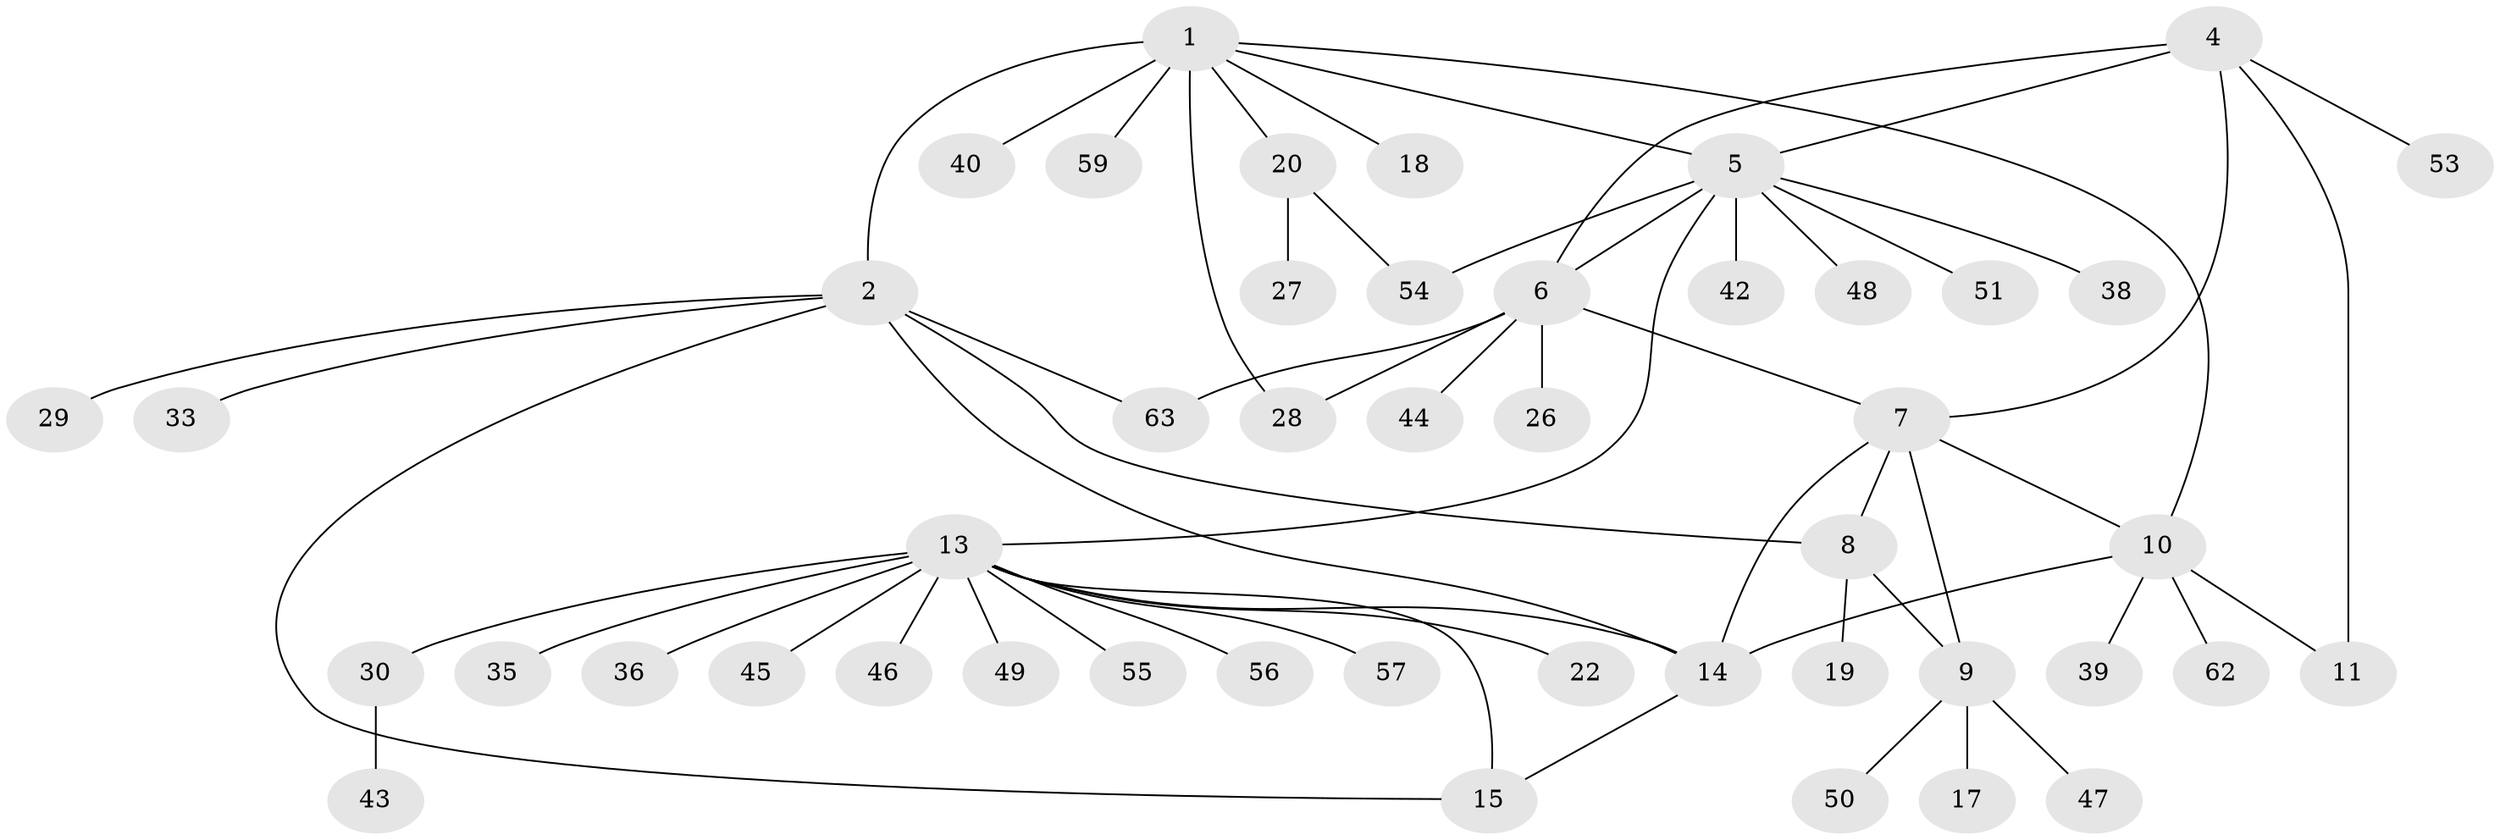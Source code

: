 // Generated by graph-tools (version 1.1) at 2025/24/03/03/25 07:24:16]
// undirected, 47 vertices, 60 edges
graph export_dot {
graph [start="1"]
  node [color=gray90,style=filled];
  1 [super="+3"];
  2 [super="+25"];
  4;
  5 [super="+16"];
  6 [super="+61"];
  7 [super="+24"];
  8 [super="+34"];
  9 [super="+23"];
  10 [super="+12"];
  11 [super="+64"];
  13 [super="+21"];
  14 [super="+31"];
  15 [super="+60"];
  17;
  18;
  19 [super="+32"];
  20 [super="+58"];
  22;
  26;
  27;
  28 [super="+41"];
  29;
  30 [super="+37"];
  33;
  35;
  36;
  38;
  39;
  40;
  42;
  43;
  44;
  45;
  46;
  47;
  48;
  49 [super="+52"];
  50;
  51;
  53;
  54;
  55;
  56;
  57;
  59;
  62;
  63;
  1 -- 2 [weight=2];
  1 -- 5;
  1 -- 10;
  1 -- 18;
  1 -- 40;
  1 -- 59;
  1 -- 20;
  1 -- 28;
  2 -- 8;
  2 -- 14;
  2 -- 29;
  2 -- 63;
  2 -- 33;
  2 -- 15;
  4 -- 5;
  4 -- 6;
  4 -- 11;
  4 -- 53;
  4 -- 7;
  5 -- 6;
  5 -- 13;
  5 -- 38;
  5 -- 42;
  5 -- 48;
  5 -- 51;
  5 -- 54;
  6 -- 7;
  6 -- 26;
  6 -- 28;
  6 -- 44;
  6 -- 63;
  7 -- 8;
  7 -- 9;
  7 -- 14;
  7 -- 10;
  8 -- 9;
  8 -- 19;
  9 -- 17;
  9 -- 47;
  9 -- 50;
  10 -- 11 [weight=2];
  10 -- 14 [weight=2];
  10 -- 39;
  10 -- 62;
  13 -- 14;
  13 -- 15;
  13 -- 22;
  13 -- 30;
  13 -- 36;
  13 -- 45;
  13 -- 46;
  13 -- 49;
  13 -- 55;
  13 -- 56;
  13 -- 57;
  13 -- 35;
  14 -- 15;
  20 -- 27;
  20 -- 54;
  30 -- 43;
}
